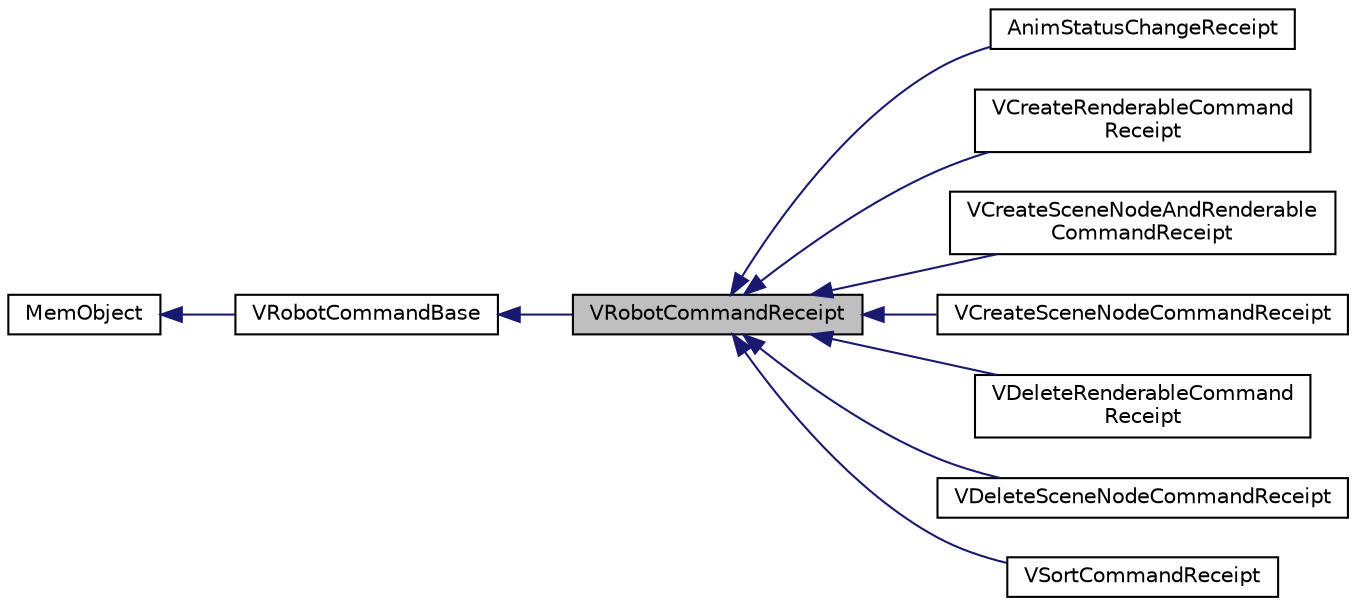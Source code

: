 digraph "VRobotCommandReceipt"
{
  edge [fontname="Helvetica",fontsize="10",labelfontname="Helvetica",labelfontsize="10"];
  node [fontname="Helvetica",fontsize="10",shape=record];
  rankdir="LR";
  Node1 [label="VRobotCommandReceipt",height=0.2,width=0.4,color="black", fillcolor="grey75", style="filled", fontcolor="black"];
  Node2 -> Node1 [dir="back",color="midnightblue",fontsize="10",style="solid",fontname="Helvetica"];
  Node2 [label="VRobotCommandBase",height=0.2,width=0.4,color="black", fillcolor="white", style="filled",URL="$class_v_robot_command_base.html",tooltip="VRobotCommandBase 机器人命令接口 "];
  Node3 -> Node2 [dir="back",color="midnightblue",fontsize="10",style="solid",fontname="Helvetica"];
  Node3 [label="MemObject",height=0.2,width=0.4,color="black", fillcolor="white", style="filled",URL="$class_mem_object.html"];
  Node1 -> Node4 [dir="back",color="midnightblue",fontsize="10",style="solid",fontname="Helvetica"];
  Node4 [label="AnimStatusChangeReceipt",height=0.2,width=0.4,color="black", fillcolor="white", style="filled",URL="$class_anim_status_change_receipt.html"];
  Node1 -> Node5 [dir="back",color="midnightblue",fontsize="10",style="solid",fontname="Helvetica"];
  Node5 [label="VCreateRenderableCommand\lReceipt",height=0.2,width=0.4,color="black", fillcolor="white", style="filled",URL="$class_v_create_renderable_command_receipt.html",tooltip="VCreateRenderableCommandReceipt 创建Renderable的命令的回执 "];
  Node1 -> Node6 [dir="back",color="midnightblue",fontsize="10",style="solid",fontname="Helvetica"];
  Node6 [label="VCreateSceneNodeAndRenderable\lCommandReceipt",height=0.2,width=0.4,color="black", fillcolor="white", style="filled",URL="$class_v_create_scene_node_and_renderable_command_receipt.html",tooltip="VCreateSceneNodeAndRenderableCommandReceipt. "];
  Node1 -> Node7 [dir="back",color="midnightblue",fontsize="10",style="solid",fontname="Helvetica"];
  Node7 [label="VCreateSceneNodeCommandReceipt",height=0.2,width=0.4,color="black", fillcolor="white", style="filled",URL="$class_v_create_scene_node_command_receipt.html",tooltip="VCreateSceneNodeCommandReceipt. "];
  Node1 -> Node8 [dir="back",color="midnightblue",fontsize="10",style="solid",fontname="Helvetica"];
  Node8 [label="VDeleteRenderableCommand\lReceipt",height=0.2,width=0.4,color="black", fillcolor="white", style="filled",URL="$class_v_delete_renderable_command_receipt.html",tooltip="VDeleteRenderableCommandReceipt 删除Renderable的命令的回执 "];
  Node1 -> Node9 [dir="back",color="midnightblue",fontsize="10",style="solid",fontname="Helvetica"];
  Node9 [label="VDeleteSceneNodeCommandReceipt",height=0.2,width=0.4,color="black", fillcolor="white", style="filled",URL="$class_v_delete_scene_node_command_receipt.html",tooltip="VDeleteSceneNodeCommandReceipt 删除SceneNode的命令的回执 "];
  Node1 -> Node10 [dir="back",color="midnightblue",fontsize="10",style="solid",fontname="Helvetica"];
  Node10 [label="VSortCommandReceipt",height=0.2,width=0.4,color="black", fillcolor="white", style="filled",URL="$class_v_sort_command_receipt.html",tooltip="VSortCommandReceipt 排序命令回执 "];
}
